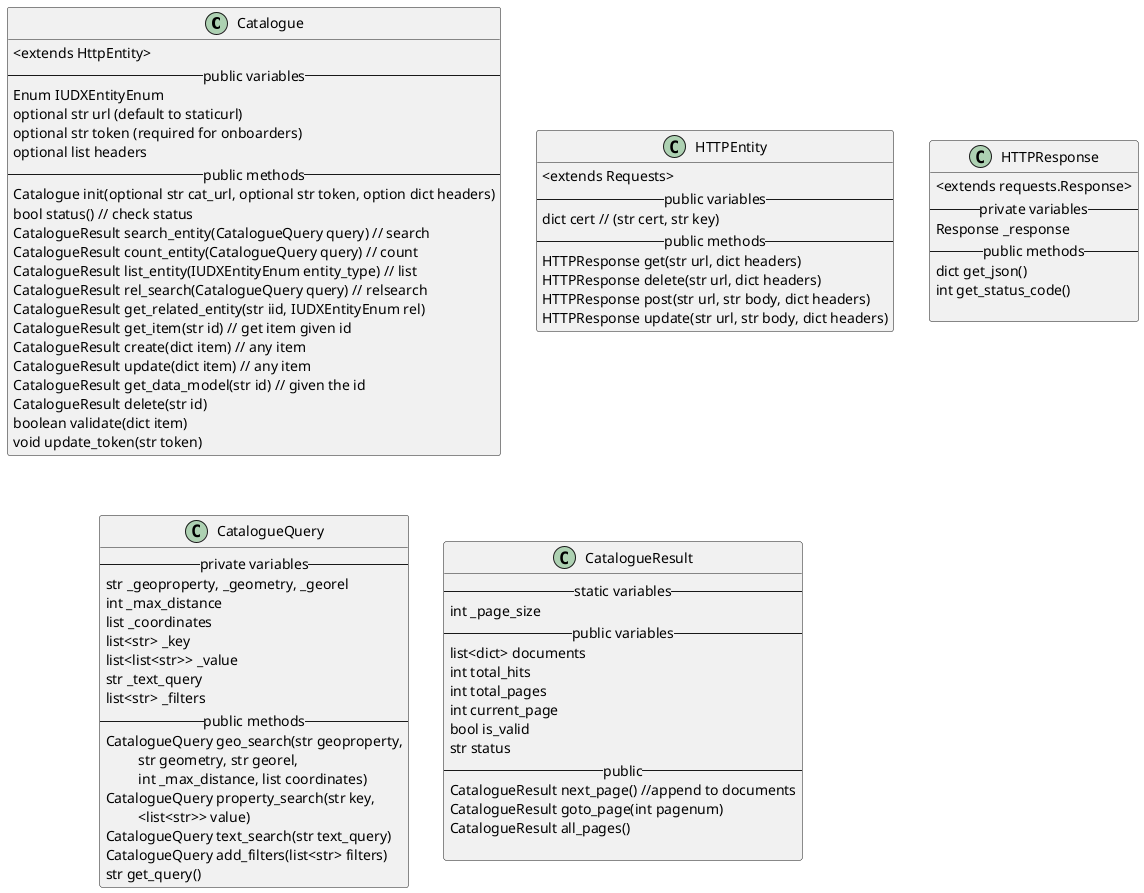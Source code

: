 @startuml
class Catalogue  {
    <extends HttpEntity>
  -- public variables --
  Enum IUDXEntityEnum
  optional str url (default to staticurl)
  optional str token (required for onboarders)
  optional list headers
  -- public methods --
  Catalogue init(optional str cat_url, optional str token, option dict headers)
  bool status() // check status
  CatalogueResult search_entity(CatalogueQuery query) // search
  CatalogueResult count_entity(CatalogueQuery query) // count
  CatalogueResult list_entity(IUDXEntityEnum entity_type) // list
  CatalogueResult rel_search(CatalogueQuery query) // relsearch
  CatalogueResult get_related_entity(str iid, IUDXEntityEnum rel)
  CatalogueResult get_item(str id) // get item given id
  CatalogueResult create(dict item) // any item
  CatalogueResult update(dict item) // any item
  CatalogueResult get_data_model(str id) // given the id
  CatalogueResult delete(str id)
  boolean validate(dict item)
  void update_token(str token)
}

class HTTPEntity  {
  <extends Requests>
  -- public variables --
  dict cert // (str cert, str key)
  -- public methods --
  HTTPResponse get(str url, dict headers)
  HTTPResponse delete(str url, dict headers)
  HTTPResponse post(str url, str body, dict headers)
  HTTPResponse update(str url, str body, dict headers)
}

class HTTPResponse {
  <extends requests.Response>
  -- private variables --
  Response _response
  -- public methods --
  dict get_json()
  int get_status_code()

}


class CatalogueQuery {
    -- private variables--
    str _geoproperty, _geometry, _georel
    int _max_distance
    list _coordinates
    list<str> _key
    list<list<str>> _value
    str _text_query
    list<str> _filters
    -- public methods --
    CatalogueQuery geo_search(str geoproperty,
        \t str geometry, str georel, 
        \t int _max_distance, list coordinates)
    CatalogueQuery property_search(str key,
                        \t <list<str>> value)
    CatalogueQuery text_search(str text_query)
    CatalogueQuery add_filters(list<str> filters)
    str get_query()
}


class CatalogueResult {
    -- static variables --
    int _page_size
    -- public variables --
    list<dict> documents
    int total_hits
    int total_pages
    int current_page
    bool is_valid
    str status
    -- public --
    CatalogueResult next_page() //append to documents
    CatalogueResult goto_page(int pagenum)
    CatalogueResult all_pages()

}



@enduml
